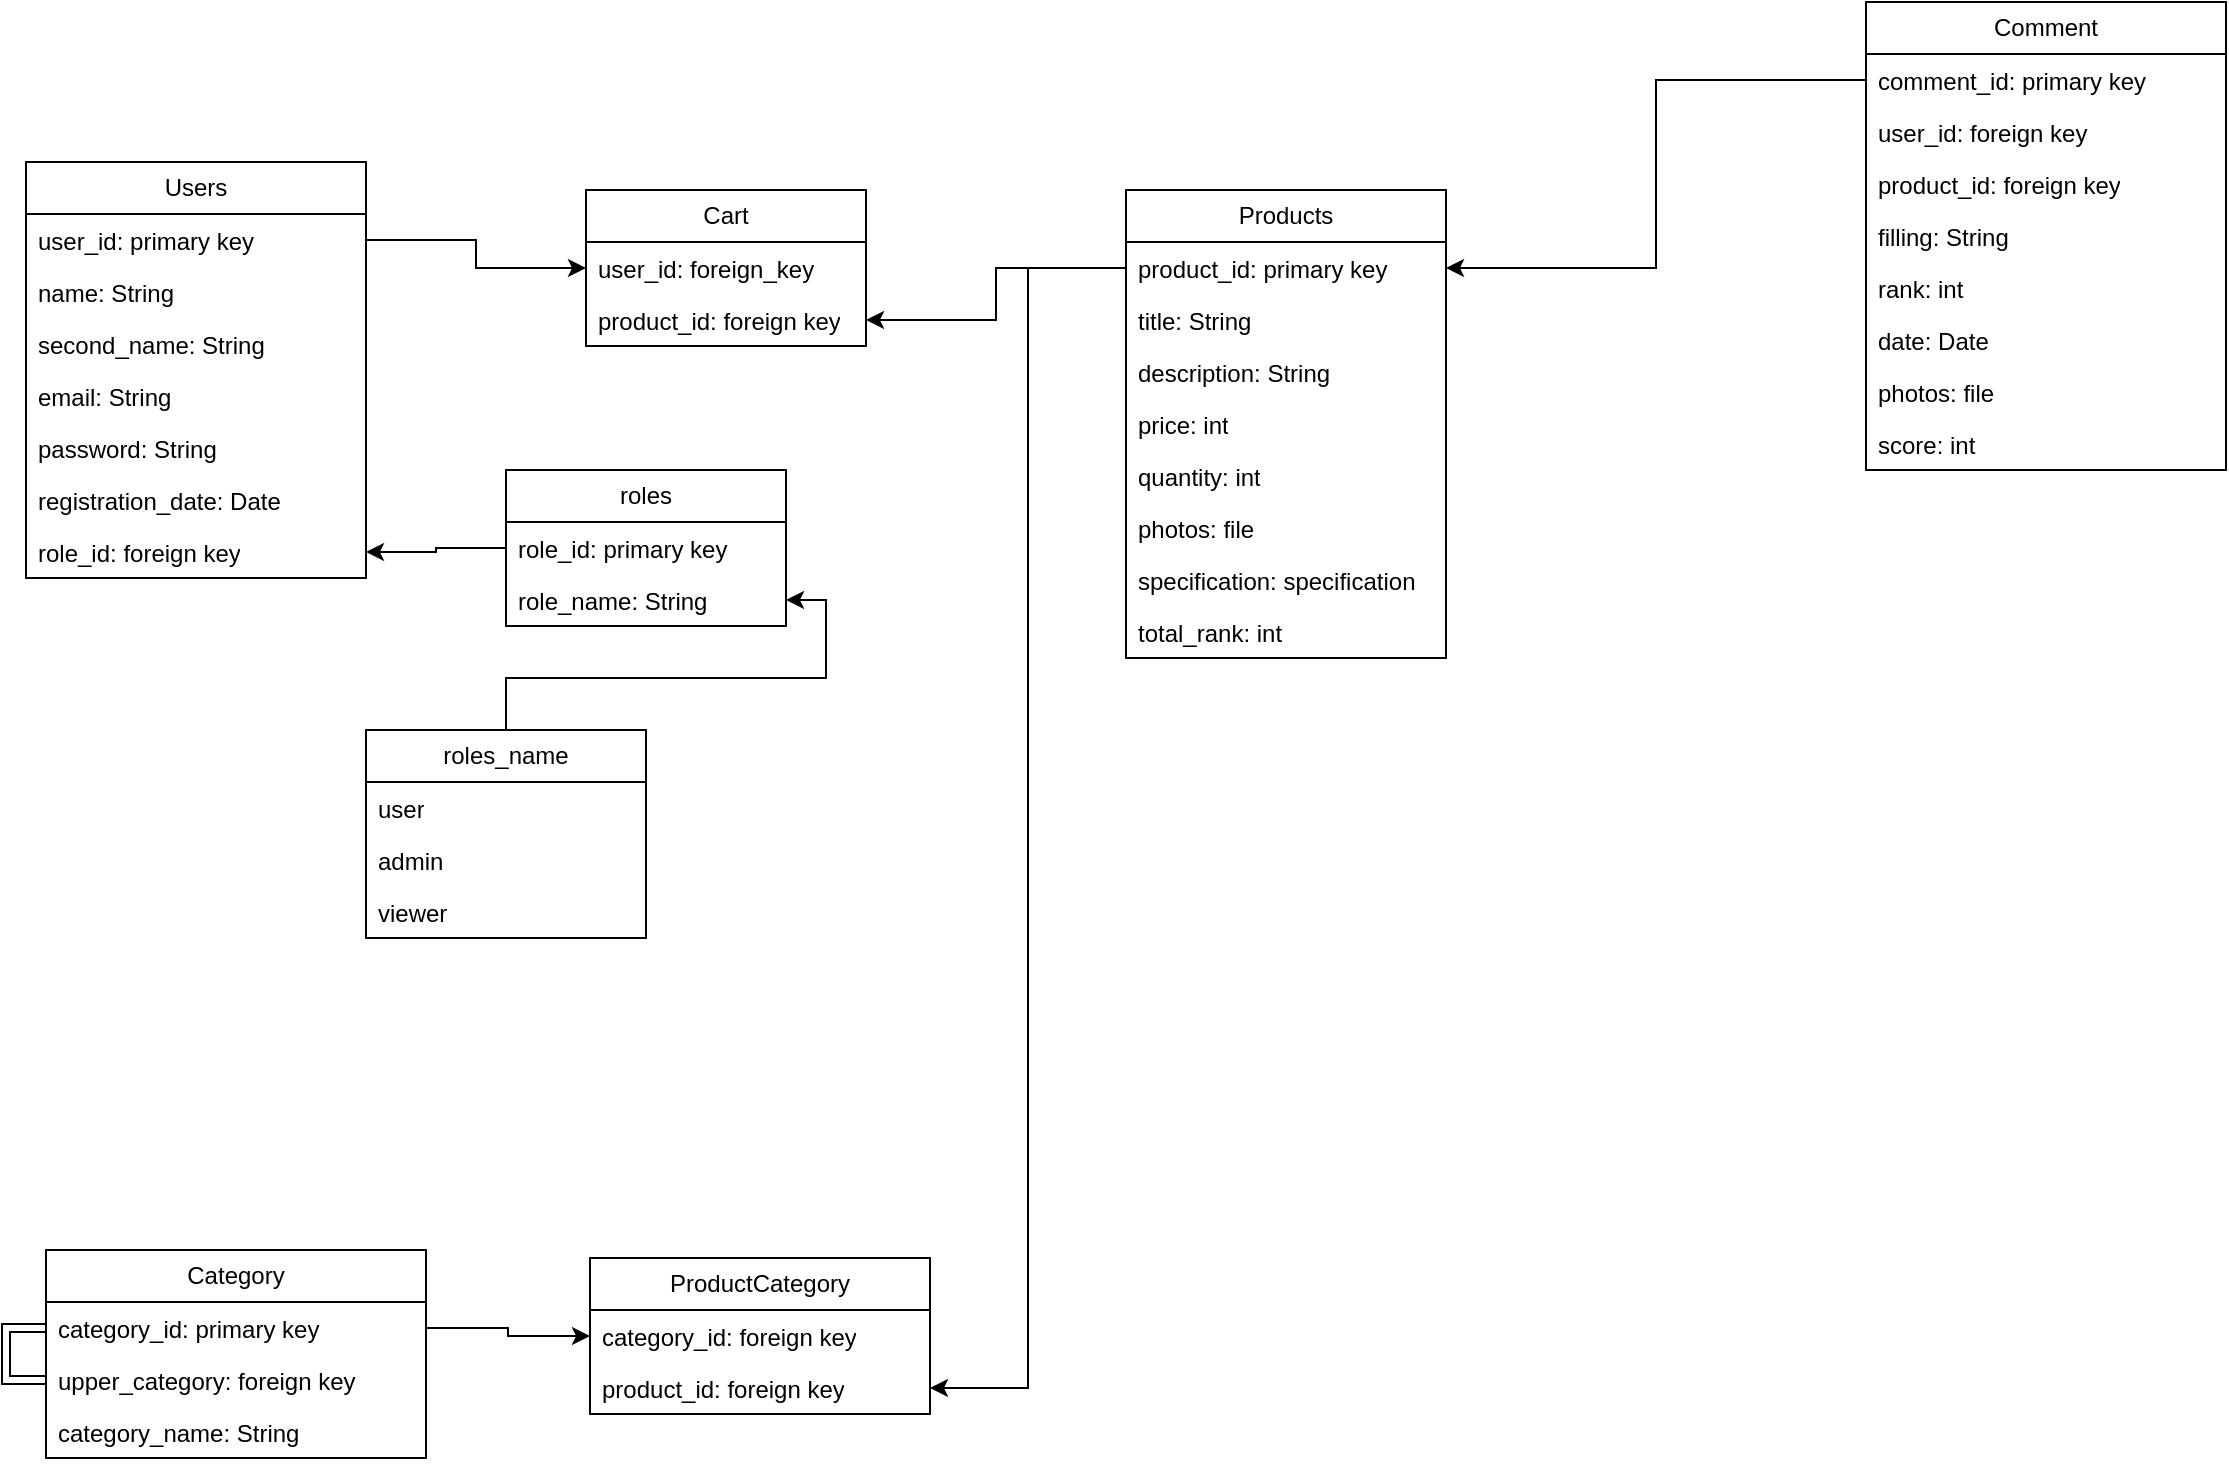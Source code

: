 <mxfile version="21.5.2" type="github" pages="2">
  <diagram name="Страница 1" id="mdDWq5kc0v009mXhgptd">
    <mxGraphModel dx="2367" dy="2050" grid="1" gridSize="10" guides="1" tooltips="1" connect="1" arrows="1" fold="1" page="1" pageScale="1" pageWidth="827" pageHeight="1169" math="0" shadow="0">
      <root>
        <mxCell id="0" />
        <mxCell id="1" parent="0" />
        <mxCell id="SV2swyY7JAZVckU8f7j4-22" value="Users" style="swimlane;fontStyle=0;childLayout=stackLayout;horizontal=1;startSize=26;fillColor=none;horizontalStack=0;resizeParent=1;resizeParentMax=0;resizeLast=0;collapsible=1;marginBottom=0;whiteSpace=wrap;html=1;" vertex="1" parent="1">
          <mxGeometry x="-780" y="-1054" width="170" height="208" as="geometry" />
        </mxCell>
        <mxCell id="SV2swyY7JAZVckU8f7j4-23" value="user_id: primary key" style="text;strokeColor=none;fillColor=none;align=left;verticalAlign=top;spacingLeft=4;spacingRight=4;overflow=hidden;rotatable=0;points=[[0,0.5],[1,0.5]];portConstraint=eastwest;whiteSpace=wrap;html=1;" vertex="1" parent="SV2swyY7JAZVckU8f7j4-22">
          <mxGeometry y="26" width="170" height="26" as="geometry" />
        </mxCell>
        <mxCell id="SV2swyY7JAZVckU8f7j4-24" value="name: String" style="text;strokeColor=none;fillColor=none;align=left;verticalAlign=top;spacingLeft=4;spacingRight=4;overflow=hidden;rotatable=0;points=[[0,0.5],[1,0.5]];portConstraint=eastwest;whiteSpace=wrap;html=1;" vertex="1" parent="SV2swyY7JAZVckU8f7j4-22">
          <mxGeometry y="52" width="170" height="26" as="geometry" />
        </mxCell>
        <mxCell id="SV2swyY7JAZVckU8f7j4-25" value="second_name: String" style="text;strokeColor=none;fillColor=none;align=left;verticalAlign=top;spacingLeft=4;spacingRight=4;overflow=hidden;rotatable=0;points=[[0,0.5],[1,0.5]];portConstraint=eastwest;whiteSpace=wrap;html=1;" vertex="1" parent="SV2swyY7JAZVckU8f7j4-22">
          <mxGeometry y="78" width="170" height="26" as="geometry" />
        </mxCell>
        <mxCell id="6sji1cUPJ7FJYLwY870z-1" value="email: String" style="text;strokeColor=none;fillColor=none;align=left;verticalAlign=top;spacingLeft=4;spacingRight=4;overflow=hidden;rotatable=0;points=[[0,0.5],[1,0.5]];portConstraint=eastwest;whiteSpace=wrap;html=1;" vertex="1" parent="SV2swyY7JAZVckU8f7j4-22">
          <mxGeometry y="104" width="170" height="26" as="geometry" />
        </mxCell>
        <mxCell id="SV2swyY7JAZVckU8f7j4-28" value="password: String" style="text;strokeColor=none;fillColor=none;align=left;verticalAlign=top;spacingLeft=4;spacingRight=4;overflow=hidden;rotatable=0;points=[[0,0.5],[1,0.5]];portConstraint=eastwest;whiteSpace=wrap;html=1;" vertex="1" parent="SV2swyY7JAZVckU8f7j4-22">
          <mxGeometry y="130" width="170" height="26" as="geometry" />
        </mxCell>
        <mxCell id="SV2swyY7JAZVckU8f7j4-30" value="registration_date: Date" style="text;strokeColor=none;fillColor=none;align=left;verticalAlign=top;spacingLeft=4;spacingRight=4;overflow=hidden;rotatable=0;points=[[0,0.5],[1,0.5]];portConstraint=eastwest;whiteSpace=wrap;html=1;" vertex="1" parent="SV2swyY7JAZVckU8f7j4-22">
          <mxGeometry y="156" width="170" height="26" as="geometry" />
        </mxCell>
        <mxCell id="6sji1cUPJ7FJYLwY870z-2" value="role_id: foreign key" style="text;strokeColor=none;fillColor=none;align=left;verticalAlign=top;spacingLeft=4;spacingRight=4;overflow=hidden;rotatable=0;points=[[0,0.5],[1,0.5]];portConstraint=eastwest;whiteSpace=wrap;html=1;" vertex="1" parent="SV2swyY7JAZVckU8f7j4-22">
          <mxGeometry y="182" width="170" height="26" as="geometry" />
        </mxCell>
        <mxCell id="SV2swyY7JAZVckU8f7j4-32" value="Comment" style="swimlane;fontStyle=0;childLayout=stackLayout;horizontal=1;startSize=26;fillColor=none;horizontalStack=0;resizeParent=1;resizeParentMax=0;resizeLast=0;collapsible=1;marginBottom=0;whiteSpace=wrap;html=1;" vertex="1" parent="1">
          <mxGeometry x="140" y="-1134" width="180" height="234" as="geometry" />
        </mxCell>
        <mxCell id="SV2swyY7JAZVckU8f7j4-33" value="comment_id: primary key" style="text;strokeColor=none;fillColor=none;align=left;verticalAlign=top;spacingLeft=4;spacingRight=4;overflow=hidden;rotatable=0;points=[[0,0.5],[1,0.5]];portConstraint=eastwest;whiteSpace=wrap;html=1;" vertex="1" parent="SV2swyY7JAZVckU8f7j4-32">
          <mxGeometry y="26" width="180" height="26" as="geometry" />
        </mxCell>
        <mxCell id="SV2swyY7JAZVckU8f7j4-34" value="user_id: foreign key" style="text;strokeColor=none;fillColor=none;align=left;verticalAlign=top;spacingLeft=4;spacingRight=4;overflow=hidden;rotatable=0;points=[[0,0.5],[1,0.5]];portConstraint=eastwest;whiteSpace=wrap;html=1;" vertex="1" parent="SV2swyY7JAZVckU8f7j4-32">
          <mxGeometry y="52" width="180" height="26" as="geometry" />
        </mxCell>
        <mxCell id="6sji1cUPJ7FJYLwY870z-8" value="product_id: foreign key" style="text;strokeColor=none;fillColor=none;align=left;verticalAlign=top;spacingLeft=4;spacingRight=4;overflow=hidden;rotatable=0;points=[[0,0.5],[1,0.5]];portConstraint=eastwest;whiteSpace=wrap;html=1;" vertex="1" parent="SV2swyY7JAZVckU8f7j4-32">
          <mxGeometry y="78" width="180" height="26" as="geometry" />
        </mxCell>
        <mxCell id="SV2swyY7JAZVckU8f7j4-35" value="filling: String" style="text;strokeColor=none;fillColor=none;align=left;verticalAlign=top;spacingLeft=4;spacingRight=4;overflow=hidden;rotatable=0;points=[[0,0.5],[1,0.5]];portConstraint=eastwest;whiteSpace=wrap;html=1;" vertex="1" parent="SV2swyY7JAZVckU8f7j4-32">
          <mxGeometry y="104" width="180" height="26" as="geometry" />
        </mxCell>
        <mxCell id="SV2swyY7JAZVckU8f7j4-36" value="rank: int" style="text;strokeColor=none;fillColor=none;align=left;verticalAlign=top;spacingLeft=4;spacingRight=4;overflow=hidden;rotatable=0;points=[[0,0.5],[1,0.5]];portConstraint=eastwest;whiteSpace=wrap;html=1;" vertex="1" parent="SV2swyY7JAZVckU8f7j4-32">
          <mxGeometry y="130" width="180" height="26" as="geometry" />
        </mxCell>
        <mxCell id="SV2swyY7JAZVckU8f7j4-37" value="date: Date" style="text;strokeColor=none;fillColor=none;align=left;verticalAlign=top;spacingLeft=4;spacingRight=4;overflow=hidden;rotatable=0;points=[[0,0.5],[1,0.5]];portConstraint=eastwest;whiteSpace=wrap;html=1;" vertex="1" parent="SV2swyY7JAZVckU8f7j4-32">
          <mxGeometry y="156" width="180" height="26" as="geometry" />
        </mxCell>
        <mxCell id="SV2swyY7JAZVckU8f7j4-38" value="photos: file" style="text;strokeColor=none;fillColor=none;align=left;verticalAlign=top;spacingLeft=4;spacingRight=4;overflow=hidden;rotatable=0;points=[[0,0.5],[1,0.5]];portConstraint=eastwest;whiteSpace=wrap;html=1;" vertex="1" parent="SV2swyY7JAZVckU8f7j4-32">
          <mxGeometry y="182" width="180" height="26" as="geometry" />
        </mxCell>
        <mxCell id="SV2swyY7JAZVckU8f7j4-39" value="score: int" style="text;strokeColor=none;fillColor=none;align=left;verticalAlign=top;spacingLeft=4;spacingRight=4;overflow=hidden;rotatable=0;points=[[0,0.5],[1,0.5]];portConstraint=eastwest;whiteSpace=wrap;html=1;" vertex="1" parent="SV2swyY7JAZVckU8f7j4-32">
          <mxGeometry y="208" width="180" height="26" as="geometry" />
        </mxCell>
        <mxCell id="SV2swyY7JAZVckU8f7j4-52" value="Products" style="swimlane;fontStyle=0;childLayout=stackLayout;horizontal=1;startSize=26;fillColor=none;horizontalStack=0;resizeParent=1;resizeParentMax=0;resizeLast=0;collapsible=1;marginBottom=0;whiteSpace=wrap;html=1;" vertex="1" parent="1">
          <mxGeometry x="-230" y="-1040" width="160" height="234" as="geometry" />
        </mxCell>
        <mxCell id="SV2swyY7JAZVckU8f7j4-53" value="product_id: primary key" style="text;strokeColor=none;fillColor=none;align=left;verticalAlign=top;spacingLeft=4;spacingRight=4;overflow=hidden;rotatable=0;points=[[0,0.5],[1,0.5]];portConstraint=eastwest;whiteSpace=wrap;html=1;" vertex="1" parent="SV2swyY7JAZVckU8f7j4-52">
          <mxGeometry y="26" width="160" height="26" as="geometry" />
        </mxCell>
        <mxCell id="SV2swyY7JAZVckU8f7j4-54" value="title: String" style="text;strokeColor=none;fillColor=none;align=left;verticalAlign=top;spacingLeft=4;spacingRight=4;overflow=hidden;rotatable=0;points=[[0,0.5],[1,0.5]];portConstraint=eastwest;whiteSpace=wrap;html=1;" vertex="1" parent="SV2swyY7JAZVckU8f7j4-52">
          <mxGeometry y="52" width="160" height="26" as="geometry" />
        </mxCell>
        <mxCell id="SV2swyY7JAZVckU8f7j4-57" value="description: String&lt;br&gt;" style="text;strokeColor=none;fillColor=none;align=left;verticalAlign=top;spacingLeft=4;spacingRight=4;overflow=hidden;rotatable=0;points=[[0,0.5],[1,0.5]];portConstraint=eastwest;whiteSpace=wrap;html=1;" vertex="1" parent="SV2swyY7JAZVckU8f7j4-52">
          <mxGeometry y="78" width="160" height="26" as="geometry" />
        </mxCell>
        <mxCell id="SV2swyY7JAZVckU8f7j4-55" value="price: int" style="text;strokeColor=none;fillColor=none;align=left;verticalAlign=top;spacingLeft=4;spacingRight=4;overflow=hidden;rotatable=0;points=[[0,0.5],[1,0.5]];portConstraint=eastwest;whiteSpace=wrap;html=1;" vertex="1" parent="SV2swyY7JAZVckU8f7j4-52">
          <mxGeometry y="104" width="160" height="26" as="geometry" />
        </mxCell>
        <mxCell id="SV2swyY7JAZVckU8f7j4-56" value="quantity: int" style="text;strokeColor=none;fillColor=none;align=left;verticalAlign=top;spacingLeft=4;spacingRight=4;overflow=hidden;rotatable=0;points=[[0,0.5],[1,0.5]];portConstraint=eastwest;whiteSpace=wrap;html=1;" vertex="1" parent="SV2swyY7JAZVckU8f7j4-52">
          <mxGeometry y="130" width="160" height="26" as="geometry" />
        </mxCell>
        <mxCell id="SV2swyY7JAZVckU8f7j4-58" value="photos: file" style="text;strokeColor=none;fillColor=none;align=left;verticalAlign=top;spacingLeft=4;spacingRight=4;overflow=hidden;rotatable=0;points=[[0,0.5],[1,0.5]];portConstraint=eastwest;whiteSpace=wrap;html=1;" vertex="1" parent="SV2swyY7JAZVckU8f7j4-52">
          <mxGeometry y="156" width="160" height="26" as="geometry" />
        </mxCell>
        <mxCell id="SV2swyY7JAZVckU8f7j4-59" value="specification: specification" style="text;strokeColor=none;fillColor=none;align=left;verticalAlign=top;spacingLeft=4;spacingRight=4;overflow=hidden;rotatable=0;points=[[0,0.5],[1,0.5]];portConstraint=eastwest;whiteSpace=wrap;html=1;" vertex="1" parent="SV2swyY7JAZVckU8f7j4-52">
          <mxGeometry y="182" width="160" height="26" as="geometry" />
        </mxCell>
        <mxCell id="SV2swyY7JAZVckU8f7j4-61" value="total_rank: int" style="text;strokeColor=none;fillColor=none;align=left;verticalAlign=top;spacingLeft=4;spacingRight=4;overflow=hidden;rotatable=0;points=[[0,0.5],[1,0.5]];portConstraint=eastwest;whiteSpace=wrap;html=1;" vertex="1" parent="SV2swyY7JAZVckU8f7j4-52">
          <mxGeometry y="208" width="160" height="26" as="geometry" />
        </mxCell>
        <mxCell id="SV2swyY7JAZVckU8f7j4-64" value="Category" style="swimlane;fontStyle=0;childLayout=stackLayout;horizontal=1;startSize=26;fillColor=none;horizontalStack=0;resizeParent=1;resizeParentMax=0;resizeLast=0;collapsible=1;marginBottom=0;whiteSpace=wrap;html=1;" vertex="1" parent="1">
          <mxGeometry x="-770" y="-510" width="190" height="104" as="geometry" />
        </mxCell>
        <mxCell id="SV2swyY7JAZVckU8f7j4-65" value="category_id: primary key" style="text;strokeColor=none;fillColor=none;align=left;verticalAlign=top;spacingLeft=4;spacingRight=4;overflow=hidden;rotatable=0;points=[[0,0.5],[1,0.5]];portConstraint=eastwest;whiteSpace=wrap;html=1;" vertex="1" parent="SV2swyY7JAZVckU8f7j4-64">
          <mxGeometry y="26" width="190" height="26" as="geometry" />
        </mxCell>
        <mxCell id="8dlec8Euz61Yor5ZizQy-4" style="edgeStyle=orthogonalEdgeStyle;rounded=0;orthogonalLoop=1;jettySize=auto;html=1;entryX=0;entryY=0.5;entryDx=0;entryDy=0;shape=link;" edge="1" parent="SV2swyY7JAZVckU8f7j4-64" source="6sji1cUPJ7FJYLwY870z-36" target="SV2swyY7JAZVckU8f7j4-65">
          <mxGeometry relative="1" as="geometry" />
        </mxCell>
        <mxCell id="6sji1cUPJ7FJYLwY870z-36" value="upper_category: foreign key" style="text;strokeColor=none;fillColor=none;align=left;verticalAlign=top;spacingLeft=4;spacingRight=4;overflow=hidden;rotatable=0;points=[[0,0.5],[1,0.5]];portConstraint=eastwest;whiteSpace=wrap;html=1;" vertex="1" parent="SV2swyY7JAZVckU8f7j4-64">
          <mxGeometry y="52" width="190" height="26" as="geometry" />
        </mxCell>
        <mxCell id="SV2swyY7JAZVckU8f7j4-66" value="category_name: String" style="text;strokeColor=none;fillColor=none;align=left;verticalAlign=top;spacingLeft=4;spacingRight=4;overflow=hidden;rotatable=0;points=[[0,0.5],[1,0.5]];portConstraint=eastwest;whiteSpace=wrap;html=1;" vertex="1" parent="SV2swyY7JAZVckU8f7j4-64">
          <mxGeometry y="78" width="190" height="26" as="geometry" />
        </mxCell>
        <mxCell id="6sji1cUPJ7FJYLwY870z-3" value="Cart" style="swimlane;fontStyle=0;childLayout=stackLayout;horizontal=1;startSize=26;fillColor=none;horizontalStack=0;resizeParent=1;resizeParentMax=0;resizeLast=0;collapsible=1;marginBottom=0;whiteSpace=wrap;html=1;" vertex="1" parent="1">
          <mxGeometry x="-500" y="-1040" width="140" height="78" as="geometry" />
        </mxCell>
        <mxCell id="6sji1cUPJ7FJYLwY870z-4" value="user_id: foreign_key" style="text;strokeColor=none;fillColor=none;align=left;verticalAlign=top;spacingLeft=4;spacingRight=4;overflow=hidden;rotatable=0;points=[[0,0.5],[1,0.5]];portConstraint=eastwest;whiteSpace=wrap;html=1;" vertex="1" parent="6sji1cUPJ7FJYLwY870z-3">
          <mxGeometry y="26" width="140" height="26" as="geometry" />
        </mxCell>
        <mxCell id="6sji1cUPJ7FJYLwY870z-5" value="product_id: foreign key" style="text;strokeColor=none;fillColor=none;align=left;verticalAlign=top;spacingLeft=4;spacingRight=4;overflow=hidden;rotatable=0;points=[[0,0.5],[1,0.5]];portConstraint=eastwest;whiteSpace=wrap;html=1;" vertex="1" parent="6sji1cUPJ7FJYLwY870z-3">
          <mxGeometry y="52" width="140" height="26" as="geometry" />
        </mxCell>
        <mxCell id="6sji1cUPJ7FJYLwY870z-7" style="edgeStyle=orthogonalEdgeStyle;rounded=0;orthogonalLoop=1;jettySize=auto;html=1;entryX=0;entryY=0.5;entryDx=0;entryDy=0;" edge="1" parent="1" source="SV2swyY7JAZVckU8f7j4-23" target="6sji1cUPJ7FJYLwY870z-4">
          <mxGeometry relative="1" as="geometry" />
        </mxCell>
        <mxCell id="6sji1cUPJ7FJYLwY870z-11" style="edgeStyle=orthogonalEdgeStyle;rounded=0;orthogonalLoop=1;jettySize=auto;html=1;" edge="1" parent="1" source="SV2swyY7JAZVckU8f7j4-53" target="6sji1cUPJ7FJYLwY870z-5">
          <mxGeometry relative="1" as="geometry" />
        </mxCell>
        <mxCell id="6sji1cUPJ7FJYLwY870z-13" style="edgeStyle=orthogonalEdgeStyle;rounded=0;orthogonalLoop=1;jettySize=auto;html=1;entryX=1;entryY=0.5;entryDx=0;entryDy=0;" edge="1" parent="1" source="SV2swyY7JAZVckU8f7j4-33" target="SV2swyY7JAZVckU8f7j4-53">
          <mxGeometry relative="1" as="geometry" />
        </mxCell>
        <mxCell id="6sji1cUPJ7FJYLwY870z-14" value="roles" style="swimlane;fontStyle=0;childLayout=stackLayout;horizontal=1;startSize=26;fillColor=none;horizontalStack=0;resizeParent=1;resizeParentMax=0;resizeLast=0;collapsible=1;marginBottom=0;whiteSpace=wrap;html=1;" vertex="1" parent="1">
          <mxGeometry x="-540" y="-900" width="140" height="78" as="geometry" />
        </mxCell>
        <mxCell id="6sji1cUPJ7FJYLwY870z-15" value="role_id: primary key" style="text;strokeColor=none;fillColor=none;align=left;verticalAlign=top;spacingLeft=4;spacingRight=4;overflow=hidden;rotatable=0;points=[[0,0.5],[1,0.5]];portConstraint=eastwest;whiteSpace=wrap;html=1;" vertex="1" parent="6sji1cUPJ7FJYLwY870z-14">
          <mxGeometry y="26" width="140" height="26" as="geometry" />
        </mxCell>
        <mxCell id="6sji1cUPJ7FJYLwY870z-16" value="role_name: String" style="text;strokeColor=none;fillColor=none;align=left;verticalAlign=top;spacingLeft=4;spacingRight=4;overflow=hidden;rotatable=0;points=[[0,0.5],[1,0.5]];portConstraint=eastwest;whiteSpace=wrap;html=1;" vertex="1" parent="6sji1cUPJ7FJYLwY870z-14">
          <mxGeometry y="52" width="140" height="26" as="geometry" />
        </mxCell>
        <mxCell id="6sji1cUPJ7FJYLwY870z-18" value="ProductCategory" style="swimlane;fontStyle=0;childLayout=stackLayout;horizontal=1;startSize=26;fillColor=none;horizontalStack=0;resizeParent=1;resizeParentMax=0;resizeLast=0;collapsible=1;marginBottom=0;whiteSpace=wrap;html=1;" vertex="1" parent="1">
          <mxGeometry x="-498" y="-506" width="170" height="78" as="geometry" />
        </mxCell>
        <mxCell id="6sji1cUPJ7FJYLwY870z-19" value="category_id: foreign key" style="text;strokeColor=none;fillColor=none;align=left;verticalAlign=top;spacingLeft=4;spacingRight=4;overflow=hidden;rotatable=0;points=[[0,0.5],[1,0.5]];portConstraint=eastwest;whiteSpace=wrap;html=1;" vertex="1" parent="6sji1cUPJ7FJYLwY870z-18">
          <mxGeometry y="26" width="170" height="26" as="geometry" />
        </mxCell>
        <mxCell id="6sji1cUPJ7FJYLwY870z-20" value="product_id: foreign key" style="text;strokeColor=none;fillColor=none;align=left;verticalAlign=top;spacingLeft=4;spacingRight=4;overflow=hidden;rotatable=0;points=[[0,0.5],[1,0.5]];portConstraint=eastwest;whiteSpace=wrap;html=1;" vertex="1" parent="6sji1cUPJ7FJYLwY870z-18">
          <mxGeometry y="52" width="170" height="26" as="geometry" />
        </mxCell>
        <mxCell id="6sji1cUPJ7FJYLwY870z-23" style="edgeStyle=orthogonalEdgeStyle;rounded=0;orthogonalLoop=1;jettySize=auto;html=1;" edge="1" parent="1" source="SV2swyY7JAZVckU8f7j4-65" target="6sji1cUPJ7FJYLwY870z-19">
          <mxGeometry relative="1" as="geometry" />
        </mxCell>
        <mxCell id="6sji1cUPJ7FJYLwY870z-25" style="edgeStyle=orthogonalEdgeStyle;rounded=0;orthogonalLoop=1;jettySize=auto;html=1;entryX=1;entryY=0.5;entryDx=0;entryDy=0;" edge="1" parent="1" source="6sji1cUPJ7FJYLwY870z-15" target="6sji1cUPJ7FJYLwY870z-2">
          <mxGeometry relative="1" as="geometry" />
        </mxCell>
        <mxCell id="6sji1cUPJ7FJYLwY870z-26" style="edgeStyle=orthogonalEdgeStyle;rounded=0;orthogonalLoop=1;jettySize=auto;html=1;" edge="1" parent="1" source="SV2swyY7JAZVckU8f7j4-53" target="6sji1cUPJ7FJYLwY870z-20">
          <mxGeometry relative="1" as="geometry" />
        </mxCell>
        <mxCell id="6sji1cUPJ7FJYLwY870z-35" style="edgeStyle=orthogonalEdgeStyle;rounded=0;orthogonalLoop=1;jettySize=auto;html=1;entryX=1;entryY=0.5;entryDx=0;entryDy=0;" edge="1" parent="1" source="6sji1cUPJ7FJYLwY870z-31" target="6sji1cUPJ7FJYLwY870z-16">
          <mxGeometry relative="1" as="geometry" />
        </mxCell>
        <mxCell id="6sji1cUPJ7FJYLwY870z-31" value="roles_name" style="swimlane;fontStyle=0;childLayout=stackLayout;horizontal=1;startSize=26;fillColor=none;horizontalStack=0;resizeParent=1;resizeParentMax=0;resizeLast=0;collapsible=1;marginBottom=0;whiteSpace=wrap;html=1;" vertex="1" parent="1">
          <mxGeometry x="-610" y="-770" width="140" height="104" as="geometry" />
        </mxCell>
        <mxCell id="6sji1cUPJ7FJYLwY870z-32" value="user" style="text;strokeColor=none;fillColor=none;align=left;verticalAlign=top;spacingLeft=4;spacingRight=4;overflow=hidden;rotatable=0;points=[[0,0.5],[1,0.5]];portConstraint=eastwest;whiteSpace=wrap;html=1;" vertex="1" parent="6sji1cUPJ7FJYLwY870z-31">
          <mxGeometry y="26" width="140" height="26" as="geometry" />
        </mxCell>
        <mxCell id="6sji1cUPJ7FJYLwY870z-33" value="admin" style="text;strokeColor=none;fillColor=none;align=left;verticalAlign=top;spacingLeft=4;spacingRight=4;overflow=hidden;rotatable=0;points=[[0,0.5],[1,0.5]];portConstraint=eastwest;whiteSpace=wrap;html=1;" vertex="1" parent="6sji1cUPJ7FJYLwY870z-31">
          <mxGeometry y="52" width="140" height="26" as="geometry" />
        </mxCell>
        <mxCell id="6sji1cUPJ7FJYLwY870z-34" value="viewer" style="text;strokeColor=none;fillColor=none;align=left;verticalAlign=top;spacingLeft=4;spacingRight=4;overflow=hidden;rotatable=0;points=[[0,0.5],[1,0.5]];portConstraint=eastwest;whiteSpace=wrap;html=1;" vertex="1" parent="6sji1cUPJ7FJYLwY870z-31">
          <mxGeometry y="78" width="140" height="26" as="geometry" />
        </mxCell>
      </root>
    </mxGraphModel>
  </diagram>
  <diagram id="v33T9zflwe49aPu7Qn3t" name="specifications">
    <mxGraphModel dx="1386" dy="793" grid="1" gridSize="10" guides="1" tooltips="1" connect="1" arrows="1" fold="1" page="1" pageScale="1" pageWidth="827" pageHeight="1169" math="0" shadow="0">
      <root>
        <mxCell id="0" />
        <mxCell id="1" parent="0" />
        <mxCell id="92FrmkEXAdc3XNOaO5Nh-1" value="Phone" style="swimlane;fontStyle=0;childLayout=stackLayout;horizontal=1;startSize=26;fillColor=none;horizontalStack=0;resizeParent=1;resizeParentMax=0;resizeLast=0;collapsible=1;marginBottom=0;whiteSpace=wrap;html=1;" vertex="1" parent="1">
          <mxGeometry x="210" y="190" width="140" height="234" as="geometry" />
        </mxCell>
        <mxCell id="92FrmkEXAdc3XNOaO5Nh-2" value="brand: String" style="text;strokeColor=none;fillColor=none;align=left;verticalAlign=top;spacingLeft=4;spacingRight=4;overflow=hidden;rotatable=0;points=[[0,0.5],[1,0.5]];portConstraint=eastwest;whiteSpace=wrap;html=1;" vertex="1" parent="92FrmkEXAdc3XNOaO5Nh-1">
          <mxGeometry y="26" width="140" height="26" as="geometry" />
        </mxCell>
        <mxCell id="92FrmkEXAdc3XNOaO5Nh-3" value="ROM: shortInt" style="text;strokeColor=none;fillColor=none;align=left;verticalAlign=top;spacingLeft=4;spacingRight=4;overflow=hidden;rotatable=0;points=[[0,0.5],[1,0.5]];portConstraint=eastwest;whiteSpace=wrap;html=1;" vertex="1" parent="92FrmkEXAdc3XNOaO5Nh-1">
          <mxGeometry y="52" width="140" height="26" as="geometry" />
        </mxCell>
        <mxCell id="92FrmkEXAdc3XNOaO5Nh-4" value="display: String" style="text;strokeColor=none;fillColor=none;align=left;verticalAlign=top;spacingLeft=4;spacingRight=4;overflow=hidden;rotatable=0;points=[[0,0.5],[1,0.5]];portConstraint=eastwest;whiteSpace=wrap;html=1;" vertex="1" parent="92FrmkEXAdc3XNOaO5Nh-1">
          <mxGeometry y="78" width="140" height="26" as="geometry" />
        </mxCell>
        <mxCell id="92FrmkEXAdc3XNOaO5Nh-5" value="CPU: String" style="text;strokeColor=none;fillColor=none;align=left;verticalAlign=top;spacingLeft=4;spacingRight=4;overflow=hidden;rotatable=0;points=[[0,0.5],[1,0.5]];portConstraint=eastwest;whiteSpace=wrap;html=1;" vertex="1" parent="92FrmkEXAdc3XNOaO5Nh-1">
          <mxGeometry y="104" width="140" height="26" as="geometry" />
        </mxCell>
        <mxCell id="92FrmkEXAdc3XNOaO5Nh-6" value="GPU: String" style="text;strokeColor=none;fillColor=none;align=left;verticalAlign=top;spacingLeft=4;spacingRight=4;overflow=hidden;rotatable=0;points=[[0,0.5],[1,0.5]];portConstraint=eastwest;whiteSpace=wrap;html=1;" vertex="1" parent="92FrmkEXAdc3XNOaO5Nh-1">
          <mxGeometry y="130" width="140" height="26" as="geometry" />
        </mxCell>
        <mxCell id="92FrmkEXAdc3XNOaO5Nh-7" value="Camera: String" style="text;strokeColor=none;fillColor=none;align=left;verticalAlign=top;spacingLeft=4;spacingRight=4;overflow=hidden;rotatable=0;points=[[0,0.5],[1,0.5]];portConstraint=eastwest;whiteSpace=wrap;html=1;" vertex="1" parent="92FrmkEXAdc3XNOaO5Nh-1">
          <mxGeometry y="156" width="140" height="26" as="geometry" />
        </mxCell>
        <mxCell id="92FrmkEXAdc3XNOaO5Nh-8" value="Color: String" style="text;strokeColor=none;fillColor=none;align=left;verticalAlign=top;spacingLeft=4;spacingRight=4;overflow=hidden;rotatable=0;points=[[0,0.5],[1,0.5]];portConstraint=eastwest;whiteSpace=wrap;html=1;" vertex="1" parent="92FrmkEXAdc3XNOaO5Nh-1">
          <mxGeometry y="182" width="140" height="26" as="geometry" />
        </mxCell>
        <mxCell id="92FrmkEXAdc3XNOaO5Nh-9" value="Accum: String" style="text;strokeColor=none;fillColor=none;align=left;verticalAlign=top;spacingLeft=4;spacingRight=4;overflow=hidden;rotatable=0;points=[[0,0.5],[1,0.5]];portConstraint=eastwest;whiteSpace=wrap;html=1;" vertex="1" parent="92FrmkEXAdc3XNOaO5Nh-1">
          <mxGeometry y="208" width="140" height="26" as="geometry" />
        </mxCell>
      </root>
    </mxGraphModel>
  </diagram>
</mxfile>

